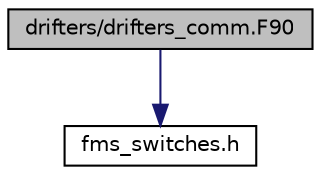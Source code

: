 digraph "drifters/drifters_comm.F90"
{
 // INTERACTIVE_SVG=YES
 // LATEX_PDF_SIZE
  edge [fontname="Helvetica",fontsize="10",labelfontname="Helvetica",labelfontsize="10"];
  node [fontname="Helvetica",fontsize="10",shape=record];
  Node1 [label="drifters/drifters_comm.F90",height=0.2,width=0.4,color="black", fillcolor="grey75", style="filled", fontcolor="black",tooltip="File for drifters_comm_mod."];
  Node1 -> Node2 [color="midnightblue",fontsize="10",style="solid",fontname="Helvetica"];
  Node2 [label="fms_switches.h",height=0.2,width=0.4,color="black", fillcolor="white", style="filled",URL="$fms__switches_8h_source.html",tooltip=" "];
}
